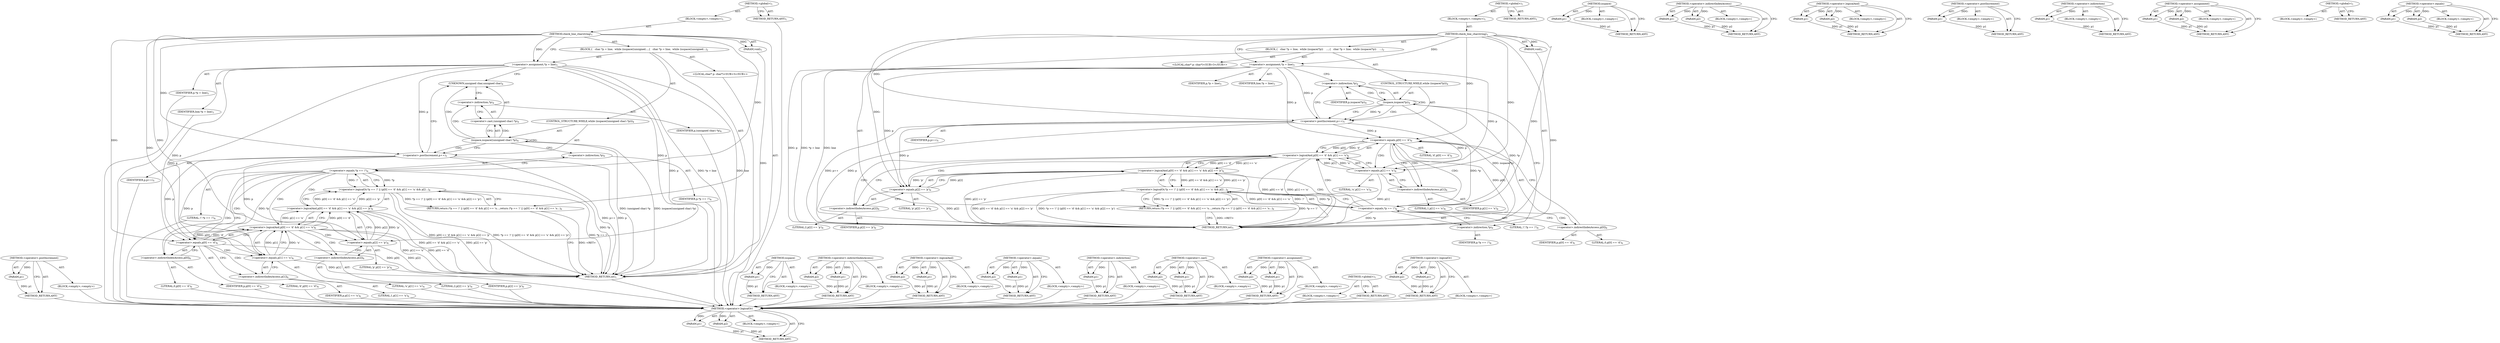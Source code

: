 digraph "&lt;operator&gt;.logicalOr" {
vulnerable_82 [label=<(METHOD,&lt;operator&gt;.logicalOr)>];
vulnerable_83 [label=<(PARAM,p1)>];
vulnerable_84 [label=<(PARAM,p2)>];
vulnerable_85 [label=<(BLOCK,&lt;empty&gt;,&lt;empty&gt;)>];
vulnerable_86 [label=<(METHOD_RETURN,ANY)>];
vulnerable_6 [label=<(METHOD,&lt;global&gt;)<SUB>1</SUB>>];
vulnerable_7 [label=<(BLOCK,&lt;empty&gt;,&lt;empty&gt;)<SUB>1</SUB>>];
vulnerable_8 [label=<(METHOD,check_line_charstring)<SUB>1</SUB>>];
vulnerable_9 [label=<(PARAM,void)<SUB>1</SUB>>];
vulnerable_10 [label=<(BLOCK,{
   char *p = line;
  while (isspace(*p))
    ...,{
   char *p = line;
  while (isspace(*p))
    ...)<SUB>2</SUB>>];
vulnerable_11 [label="<(LOCAL,char* p: char*)<SUB>3</SUB>>"];
vulnerable_12 [label=<(&lt;operator&gt;.assignment,*p = line)<SUB>3</SUB>>];
vulnerable_13 [label=<(IDENTIFIER,p,*p = line)<SUB>3</SUB>>];
vulnerable_14 [label=<(IDENTIFIER,line,*p = line)<SUB>3</SUB>>];
vulnerable_15 [label=<(CONTROL_STRUCTURE,WHILE,while (isspace(*p)))<SUB>4</SUB>>];
vulnerable_16 [label=<(isspace,isspace(*p))<SUB>4</SUB>>];
vulnerable_17 [label=<(&lt;operator&gt;.indirection,*p)<SUB>4</SUB>>];
vulnerable_18 [label=<(IDENTIFIER,p,isspace(*p))<SUB>4</SUB>>];
vulnerable_19 [label=<(&lt;operator&gt;.postIncrement,p++)<SUB>5</SUB>>];
vulnerable_20 [label=<(IDENTIFIER,p,p++)<SUB>5</SUB>>];
vulnerable_21 [label=<(RETURN,return (*p == '/' || (p[0] == 'd' &amp;&amp; p[1] == 'u...,return (*p == '/' || (p[0] == 'd' &amp;&amp; p[1] == 'u...)<SUB>6</SUB>>];
vulnerable_22 [label=<(&lt;operator&gt;.logicalOr,*p == '/' || (p[0] == 'd' &amp;&amp; p[1] == 'u' &amp;&amp; p[2...)<SUB>6</SUB>>];
vulnerable_23 [label=<(&lt;operator&gt;.equals,*p == '/')<SUB>6</SUB>>];
vulnerable_24 [label=<(&lt;operator&gt;.indirection,*p)<SUB>6</SUB>>];
vulnerable_25 [label=<(IDENTIFIER,p,*p == '/')<SUB>6</SUB>>];
vulnerable_26 [label=<(LITERAL,'/',*p == '/')<SUB>6</SUB>>];
vulnerable_27 [label=<(&lt;operator&gt;.logicalAnd,p[0] == 'd' &amp;&amp; p[1] == 'u' &amp;&amp; p[2] == 'p')<SUB>6</SUB>>];
vulnerable_28 [label=<(&lt;operator&gt;.logicalAnd,p[0] == 'd' &amp;&amp; p[1] == 'u')<SUB>6</SUB>>];
vulnerable_29 [label=<(&lt;operator&gt;.equals,p[0] == 'd')<SUB>6</SUB>>];
vulnerable_30 [label=<(&lt;operator&gt;.indirectIndexAccess,p[0])<SUB>6</SUB>>];
vulnerable_31 [label=<(IDENTIFIER,p,p[0] == 'd')<SUB>6</SUB>>];
vulnerable_32 [label=<(LITERAL,0,p[0] == 'd')<SUB>6</SUB>>];
vulnerable_33 [label=<(LITERAL,'d',p[0] == 'd')<SUB>6</SUB>>];
vulnerable_34 [label=<(&lt;operator&gt;.equals,p[1] == 'u')<SUB>6</SUB>>];
vulnerable_35 [label=<(&lt;operator&gt;.indirectIndexAccess,p[1])<SUB>6</SUB>>];
vulnerable_36 [label=<(IDENTIFIER,p,p[1] == 'u')<SUB>6</SUB>>];
vulnerable_37 [label=<(LITERAL,1,p[1] == 'u')<SUB>6</SUB>>];
vulnerable_38 [label=<(LITERAL,'u',p[1] == 'u')<SUB>6</SUB>>];
vulnerable_39 [label=<(&lt;operator&gt;.equals,p[2] == 'p')<SUB>6</SUB>>];
vulnerable_40 [label=<(&lt;operator&gt;.indirectIndexAccess,p[2])<SUB>6</SUB>>];
vulnerable_41 [label=<(IDENTIFIER,p,p[2] == 'p')<SUB>6</SUB>>];
vulnerable_42 [label=<(LITERAL,2,p[2] == 'p')<SUB>6</SUB>>];
vulnerable_43 [label=<(LITERAL,'p',p[2] == 'p')<SUB>6</SUB>>];
vulnerable_44 [label=<(METHOD_RETURN,int)<SUB>1</SUB>>];
vulnerable_46 [label=<(METHOD_RETURN,ANY)<SUB>1</SUB>>];
vulnerable_70 [label=<(METHOD,isspace)>];
vulnerable_71 [label=<(PARAM,p1)>];
vulnerable_72 [label=<(BLOCK,&lt;empty&gt;,&lt;empty&gt;)>];
vulnerable_73 [label=<(METHOD_RETURN,ANY)>];
vulnerable_97 [label=<(METHOD,&lt;operator&gt;.indirectIndexAccess)>];
vulnerable_98 [label=<(PARAM,p1)>];
vulnerable_99 [label=<(PARAM,p2)>];
vulnerable_100 [label=<(BLOCK,&lt;empty&gt;,&lt;empty&gt;)>];
vulnerable_101 [label=<(METHOD_RETURN,ANY)>];
vulnerable_92 [label=<(METHOD,&lt;operator&gt;.logicalAnd)>];
vulnerable_93 [label=<(PARAM,p1)>];
vulnerable_94 [label=<(PARAM,p2)>];
vulnerable_95 [label=<(BLOCK,&lt;empty&gt;,&lt;empty&gt;)>];
vulnerable_96 [label=<(METHOD_RETURN,ANY)>];
vulnerable_78 [label=<(METHOD,&lt;operator&gt;.postIncrement)>];
vulnerable_79 [label=<(PARAM,p1)>];
vulnerable_80 [label=<(BLOCK,&lt;empty&gt;,&lt;empty&gt;)>];
vulnerable_81 [label=<(METHOD_RETURN,ANY)>];
vulnerable_74 [label=<(METHOD,&lt;operator&gt;.indirection)>];
vulnerable_75 [label=<(PARAM,p1)>];
vulnerable_76 [label=<(BLOCK,&lt;empty&gt;,&lt;empty&gt;)>];
vulnerable_77 [label=<(METHOD_RETURN,ANY)>];
vulnerable_65 [label=<(METHOD,&lt;operator&gt;.assignment)>];
vulnerable_66 [label=<(PARAM,p1)>];
vulnerable_67 [label=<(PARAM,p2)>];
vulnerable_68 [label=<(BLOCK,&lt;empty&gt;,&lt;empty&gt;)>];
vulnerable_69 [label=<(METHOD_RETURN,ANY)>];
vulnerable_59 [label=<(METHOD,&lt;global&gt;)<SUB>1</SUB>>];
vulnerable_60 [label=<(BLOCK,&lt;empty&gt;,&lt;empty&gt;)>];
vulnerable_61 [label=<(METHOD_RETURN,ANY)>];
vulnerable_87 [label=<(METHOD,&lt;operator&gt;.equals)>];
vulnerable_88 [label=<(PARAM,p1)>];
vulnerable_89 [label=<(PARAM,p2)>];
vulnerable_90 [label=<(BLOCK,&lt;empty&gt;,&lt;empty&gt;)>];
vulnerable_91 [label=<(METHOD_RETURN,ANY)>];
fixed_85 [label=<(METHOD,&lt;operator&gt;.postIncrement)>];
fixed_86 [label=<(PARAM,p1)>];
fixed_87 [label=<(BLOCK,&lt;empty&gt;,&lt;empty&gt;)>];
fixed_88 [label=<(METHOD_RETURN,ANY)>];
fixed_6 [label=<(METHOD,&lt;global&gt;)<SUB>1</SUB>>];
fixed_7 [label=<(BLOCK,&lt;empty&gt;,&lt;empty&gt;)<SUB>1</SUB>>];
fixed_8 [label=<(METHOD,check_line_charstring)<SUB>1</SUB>>];
fixed_9 [label=<(PARAM,void)<SUB>1</SUB>>];
fixed_10 [label=<(BLOCK,{
   char *p = line;
  while (isspace((unsigned...,{
   char *p = line;
  while (isspace((unsigned...)<SUB>2</SUB>>];
fixed_11 [label="<(LOCAL,char* p: char*)<SUB>3</SUB>>"];
fixed_12 [label=<(&lt;operator&gt;.assignment,*p = line)<SUB>3</SUB>>];
fixed_13 [label=<(IDENTIFIER,p,*p = line)<SUB>3</SUB>>];
fixed_14 [label=<(IDENTIFIER,line,*p = line)<SUB>3</SUB>>];
fixed_15 [label=<(CONTROL_STRUCTURE,WHILE,while (isspace((unsigned char) *p)))<SUB>4</SUB>>];
fixed_16 [label=<(isspace,isspace((unsigned char) *p))<SUB>4</SUB>>];
fixed_17 [label=<(&lt;operator&gt;.cast,(unsigned char) *p)<SUB>4</SUB>>];
fixed_18 [label=<(UNKNOWN,unsigned char,unsigned char)<SUB>4</SUB>>];
fixed_19 [label=<(&lt;operator&gt;.indirection,*p)<SUB>4</SUB>>];
fixed_20 [label=<(IDENTIFIER,p,(unsigned char) *p)<SUB>4</SUB>>];
fixed_21 [label=<(&lt;operator&gt;.postIncrement,p++)<SUB>5</SUB>>];
fixed_22 [label=<(IDENTIFIER,p,p++)<SUB>5</SUB>>];
fixed_23 [label=<(RETURN,return (*p == '/' || (p[0] == 'd' &amp;&amp; p[1] == 'u...,return (*p == '/' || (p[0] == 'd' &amp;&amp; p[1] == 'u...)<SUB>6</SUB>>];
fixed_24 [label=<(&lt;operator&gt;.logicalOr,*p == '/' || (p[0] == 'd' &amp;&amp; p[1] == 'u' &amp;&amp; p[2...)<SUB>6</SUB>>];
fixed_25 [label=<(&lt;operator&gt;.equals,*p == '/')<SUB>6</SUB>>];
fixed_26 [label=<(&lt;operator&gt;.indirection,*p)<SUB>6</SUB>>];
fixed_27 [label=<(IDENTIFIER,p,*p == '/')<SUB>6</SUB>>];
fixed_28 [label=<(LITERAL,'/',*p == '/')<SUB>6</SUB>>];
fixed_29 [label=<(&lt;operator&gt;.logicalAnd,p[0] == 'd' &amp;&amp; p[1] == 'u' &amp;&amp; p[2] == 'p')<SUB>6</SUB>>];
fixed_30 [label=<(&lt;operator&gt;.logicalAnd,p[0] == 'd' &amp;&amp; p[1] == 'u')<SUB>6</SUB>>];
fixed_31 [label=<(&lt;operator&gt;.equals,p[0] == 'd')<SUB>6</SUB>>];
fixed_32 [label=<(&lt;operator&gt;.indirectIndexAccess,p[0])<SUB>6</SUB>>];
fixed_33 [label=<(IDENTIFIER,p,p[0] == 'd')<SUB>6</SUB>>];
fixed_34 [label=<(LITERAL,0,p[0] == 'd')<SUB>6</SUB>>];
fixed_35 [label=<(LITERAL,'d',p[0] == 'd')<SUB>6</SUB>>];
fixed_36 [label=<(&lt;operator&gt;.equals,p[1] == 'u')<SUB>6</SUB>>];
fixed_37 [label=<(&lt;operator&gt;.indirectIndexAccess,p[1])<SUB>6</SUB>>];
fixed_38 [label=<(IDENTIFIER,p,p[1] == 'u')<SUB>6</SUB>>];
fixed_39 [label=<(LITERAL,1,p[1] == 'u')<SUB>6</SUB>>];
fixed_40 [label=<(LITERAL,'u',p[1] == 'u')<SUB>6</SUB>>];
fixed_41 [label=<(&lt;operator&gt;.equals,p[2] == 'p')<SUB>6</SUB>>];
fixed_42 [label=<(&lt;operator&gt;.indirectIndexAccess,p[2])<SUB>6</SUB>>];
fixed_43 [label=<(IDENTIFIER,p,p[2] == 'p')<SUB>6</SUB>>];
fixed_44 [label=<(LITERAL,2,p[2] == 'p')<SUB>6</SUB>>];
fixed_45 [label=<(LITERAL,'p',p[2] == 'p')<SUB>6</SUB>>];
fixed_46 [label=<(METHOD_RETURN,int)<SUB>1</SUB>>];
fixed_48 [label=<(METHOD_RETURN,ANY)<SUB>1</SUB>>];
fixed_72 [label=<(METHOD,isspace)>];
fixed_73 [label=<(PARAM,p1)>];
fixed_74 [label=<(BLOCK,&lt;empty&gt;,&lt;empty&gt;)>];
fixed_75 [label=<(METHOD_RETURN,ANY)>];
fixed_104 [label=<(METHOD,&lt;operator&gt;.indirectIndexAccess)>];
fixed_105 [label=<(PARAM,p1)>];
fixed_106 [label=<(PARAM,p2)>];
fixed_107 [label=<(BLOCK,&lt;empty&gt;,&lt;empty&gt;)>];
fixed_108 [label=<(METHOD_RETURN,ANY)>];
fixed_99 [label=<(METHOD,&lt;operator&gt;.logicalAnd)>];
fixed_100 [label=<(PARAM,p1)>];
fixed_101 [label=<(PARAM,p2)>];
fixed_102 [label=<(BLOCK,&lt;empty&gt;,&lt;empty&gt;)>];
fixed_103 [label=<(METHOD_RETURN,ANY)>];
fixed_94 [label=<(METHOD,&lt;operator&gt;.equals)>];
fixed_95 [label=<(PARAM,p1)>];
fixed_96 [label=<(PARAM,p2)>];
fixed_97 [label=<(BLOCK,&lt;empty&gt;,&lt;empty&gt;)>];
fixed_98 [label=<(METHOD_RETURN,ANY)>];
fixed_81 [label=<(METHOD,&lt;operator&gt;.indirection)>];
fixed_82 [label=<(PARAM,p1)>];
fixed_83 [label=<(BLOCK,&lt;empty&gt;,&lt;empty&gt;)>];
fixed_84 [label=<(METHOD_RETURN,ANY)>];
fixed_76 [label=<(METHOD,&lt;operator&gt;.cast)>];
fixed_77 [label=<(PARAM,p1)>];
fixed_78 [label=<(PARAM,p2)>];
fixed_79 [label=<(BLOCK,&lt;empty&gt;,&lt;empty&gt;)>];
fixed_80 [label=<(METHOD_RETURN,ANY)>];
fixed_67 [label=<(METHOD,&lt;operator&gt;.assignment)>];
fixed_68 [label=<(PARAM,p1)>];
fixed_69 [label=<(PARAM,p2)>];
fixed_70 [label=<(BLOCK,&lt;empty&gt;,&lt;empty&gt;)>];
fixed_71 [label=<(METHOD_RETURN,ANY)>];
fixed_61 [label=<(METHOD,&lt;global&gt;)<SUB>1</SUB>>];
fixed_62 [label=<(BLOCK,&lt;empty&gt;,&lt;empty&gt;)>];
fixed_63 [label=<(METHOD_RETURN,ANY)>];
fixed_89 [label=<(METHOD,&lt;operator&gt;.logicalOr)>];
fixed_90 [label=<(PARAM,p1)>];
fixed_91 [label=<(PARAM,p2)>];
fixed_92 [label=<(BLOCK,&lt;empty&gt;,&lt;empty&gt;)>];
fixed_93 [label=<(METHOD_RETURN,ANY)>];
vulnerable_82 -> vulnerable_83  [key=0, label="AST: "];
vulnerable_82 -> vulnerable_83  [key=1, label="DDG: "];
vulnerable_82 -> vulnerable_85  [key=0, label="AST: "];
vulnerable_82 -> vulnerable_84  [key=0, label="AST: "];
vulnerable_82 -> vulnerable_84  [key=1, label="DDG: "];
vulnerable_82 -> vulnerable_86  [key=0, label="AST: "];
vulnerable_82 -> vulnerable_86  [key=1, label="CFG: "];
vulnerable_83 -> vulnerable_86  [key=0, label="DDG: p1"];
vulnerable_84 -> vulnerable_86  [key=0, label="DDG: p2"];
vulnerable_6 -> vulnerable_7  [key=0, label="AST: "];
vulnerable_6 -> vulnerable_46  [key=0, label="AST: "];
vulnerable_6 -> vulnerable_46  [key=1, label="CFG: "];
vulnerable_7 -> vulnerable_8  [key=0, label="AST: "];
vulnerable_8 -> vulnerable_9  [key=0, label="AST: "];
vulnerable_8 -> vulnerable_9  [key=1, label="DDG: "];
vulnerable_8 -> vulnerable_10  [key=0, label="AST: "];
vulnerable_8 -> vulnerable_44  [key=0, label="AST: "];
vulnerable_8 -> vulnerable_12  [key=0, label="CFG: "];
vulnerable_8 -> vulnerable_12  [key=1, label="DDG: "];
vulnerable_8 -> vulnerable_19  [key=0, label="DDG: "];
vulnerable_8 -> vulnerable_23  [key=0, label="DDG: "];
vulnerable_8 -> vulnerable_39  [key=0, label="DDG: "];
vulnerable_8 -> vulnerable_29  [key=0, label="DDG: "];
vulnerable_8 -> vulnerable_34  [key=0, label="DDG: "];
vulnerable_9 -> vulnerable_44  [key=0, label="DDG: "];
vulnerable_10 -> vulnerable_11  [key=0, label="AST: "];
vulnerable_10 -> vulnerable_12  [key=0, label="AST: "];
vulnerable_10 -> vulnerable_15  [key=0, label="AST: "];
vulnerable_10 -> vulnerable_21  [key=0, label="AST: "];
vulnerable_12 -> vulnerable_13  [key=0, label="AST: "];
vulnerable_12 -> vulnerable_14  [key=0, label="AST: "];
vulnerable_12 -> vulnerable_17  [key=0, label="CFG: "];
vulnerable_12 -> vulnerable_44  [key=0, label="DDG: p"];
vulnerable_12 -> vulnerable_44  [key=1, label="DDG: *p = line"];
vulnerable_12 -> vulnerable_44  [key=2, label="DDG: line"];
vulnerable_12 -> vulnerable_19  [key=0, label="DDG: p"];
vulnerable_12 -> vulnerable_39  [key=0, label="DDG: p"];
vulnerable_12 -> vulnerable_29  [key=0, label="DDG: p"];
vulnerable_12 -> vulnerable_34  [key=0, label="DDG: p"];
vulnerable_15 -> vulnerable_16  [key=0, label="AST: "];
vulnerable_15 -> vulnerable_19  [key=0, label="AST: "];
vulnerable_16 -> vulnerable_17  [key=0, label="AST: "];
vulnerable_16 -> vulnerable_17  [key=1, label="CDG: "];
vulnerable_16 -> vulnerable_19  [key=0, label="CFG: "];
vulnerable_16 -> vulnerable_19  [key=1, label="DDG: *p"];
vulnerable_16 -> vulnerable_19  [key=2, label="CDG: "];
vulnerable_16 -> vulnerable_24  [key=0, label="CFG: "];
vulnerable_16 -> vulnerable_44  [key=0, label="DDG: isspace(*p)"];
vulnerable_16 -> vulnerable_23  [key=0, label="DDG: *p"];
vulnerable_16 -> vulnerable_16  [key=0, label="CDG: "];
vulnerable_17 -> vulnerable_18  [key=0, label="AST: "];
vulnerable_17 -> vulnerable_16  [key=0, label="CFG: "];
vulnerable_19 -> vulnerable_20  [key=0, label="AST: "];
vulnerable_19 -> vulnerable_17  [key=0, label="CFG: "];
vulnerable_19 -> vulnerable_44  [key=0, label="DDG: p"];
vulnerable_19 -> vulnerable_44  [key=1, label="DDG: p++"];
vulnerable_19 -> vulnerable_39  [key=0, label="DDG: p"];
vulnerable_19 -> vulnerable_29  [key=0, label="DDG: p"];
vulnerable_19 -> vulnerable_34  [key=0, label="DDG: p"];
vulnerable_21 -> vulnerable_22  [key=0, label="AST: "];
vulnerable_21 -> vulnerable_44  [key=0, label="CFG: "];
vulnerable_21 -> vulnerable_44  [key=1, label="DDG: &lt;RET&gt;"];
vulnerable_22 -> vulnerable_23  [key=0, label="AST: "];
vulnerable_22 -> vulnerable_27  [key=0, label="AST: "];
vulnerable_22 -> vulnerable_21  [key=0, label="CFG: "];
vulnerable_22 -> vulnerable_21  [key=1, label="DDG: *p == '/' || (p[0] == 'd' &amp;&amp; p[1] == 'u' &amp;&amp; p[2] == 'p')"];
vulnerable_22 -> vulnerable_44  [key=0, label="DDG: *p == '/'"];
vulnerable_22 -> vulnerable_44  [key=1, label="DDG: p[0] == 'd' &amp;&amp; p[1] == 'u' &amp;&amp; p[2] == 'p'"];
vulnerable_22 -> vulnerable_44  [key=2, label="DDG: *p == '/' || (p[0] == 'd' &amp;&amp; p[1] == 'u' &amp;&amp; p[2] == 'p')"];
vulnerable_23 -> vulnerable_24  [key=0, label="AST: "];
vulnerable_23 -> vulnerable_26  [key=0, label="AST: "];
vulnerable_23 -> vulnerable_22  [key=0, label="CFG: "];
vulnerable_23 -> vulnerable_22  [key=1, label="DDG: *p"];
vulnerable_23 -> vulnerable_22  [key=2, label="DDG: '/'"];
vulnerable_23 -> vulnerable_30  [key=0, label="CFG: "];
vulnerable_23 -> vulnerable_30  [key=1, label="CDG: "];
vulnerable_23 -> vulnerable_44  [key=0, label="DDG: *p"];
vulnerable_23 -> vulnerable_29  [key=0, label="DDG: *p"];
vulnerable_23 -> vulnerable_29  [key=1, label="CDG: "];
vulnerable_23 -> vulnerable_28  [key=0, label="CDG: "];
vulnerable_23 -> vulnerable_27  [key=0, label="CDG: "];
vulnerable_24 -> vulnerable_25  [key=0, label="AST: "];
vulnerable_24 -> vulnerable_23  [key=0, label="CFG: "];
vulnerable_27 -> vulnerable_28  [key=0, label="AST: "];
vulnerable_27 -> vulnerable_39  [key=0, label="AST: "];
vulnerable_27 -> vulnerable_22  [key=0, label="CFG: "];
vulnerable_27 -> vulnerable_22  [key=1, label="DDG: p[0] == 'd' &amp;&amp; p[1] == 'u'"];
vulnerable_27 -> vulnerable_22  [key=2, label="DDG: p[2] == 'p'"];
vulnerable_27 -> vulnerable_44  [key=0, label="DDG: p[0] == 'd' &amp;&amp; p[1] == 'u'"];
vulnerable_27 -> vulnerable_44  [key=1, label="DDG: p[2] == 'p'"];
vulnerable_28 -> vulnerable_29  [key=0, label="AST: "];
vulnerable_28 -> vulnerable_34  [key=0, label="AST: "];
vulnerable_28 -> vulnerable_27  [key=0, label="CFG: "];
vulnerable_28 -> vulnerable_27  [key=1, label="DDG: p[0] == 'd'"];
vulnerable_28 -> vulnerable_27  [key=2, label="DDG: p[1] == 'u'"];
vulnerable_28 -> vulnerable_40  [key=0, label="CFG: "];
vulnerable_28 -> vulnerable_40  [key=1, label="CDG: "];
vulnerable_28 -> vulnerable_44  [key=0, label="DDG: p[0] == 'd'"];
vulnerable_28 -> vulnerable_44  [key=1, label="DDG: p[1] == 'u'"];
vulnerable_28 -> vulnerable_39  [key=0, label="CDG: "];
vulnerable_29 -> vulnerable_30  [key=0, label="AST: "];
vulnerable_29 -> vulnerable_33  [key=0, label="AST: "];
vulnerable_29 -> vulnerable_28  [key=0, label="CFG: "];
vulnerable_29 -> vulnerable_28  [key=1, label="DDG: p[0]"];
vulnerable_29 -> vulnerable_28  [key=2, label="DDG: 'd'"];
vulnerable_29 -> vulnerable_35  [key=0, label="CFG: "];
vulnerable_29 -> vulnerable_35  [key=1, label="CDG: "];
vulnerable_29 -> vulnerable_44  [key=0, label="DDG: p[0]"];
vulnerable_29 -> vulnerable_34  [key=0, label="CDG: "];
vulnerable_30 -> vulnerable_31  [key=0, label="AST: "];
vulnerable_30 -> vulnerable_32  [key=0, label="AST: "];
vulnerable_30 -> vulnerable_29  [key=0, label="CFG: "];
vulnerable_34 -> vulnerable_35  [key=0, label="AST: "];
vulnerable_34 -> vulnerable_38  [key=0, label="AST: "];
vulnerable_34 -> vulnerable_28  [key=0, label="CFG: "];
vulnerable_34 -> vulnerable_28  [key=1, label="DDG: p[1]"];
vulnerable_34 -> vulnerable_28  [key=2, label="DDG: 'u'"];
vulnerable_34 -> vulnerable_44  [key=0, label="DDG: p[1]"];
vulnerable_35 -> vulnerable_36  [key=0, label="AST: "];
vulnerable_35 -> vulnerable_37  [key=0, label="AST: "];
vulnerable_35 -> vulnerable_34  [key=0, label="CFG: "];
vulnerable_39 -> vulnerable_40  [key=0, label="AST: "];
vulnerable_39 -> vulnerable_43  [key=0, label="AST: "];
vulnerable_39 -> vulnerable_27  [key=0, label="CFG: "];
vulnerable_39 -> vulnerable_27  [key=1, label="DDG: p[2]"];
vulnerable_39 -> vulnerable_27  [key=2, label="DDG: 'p'"];
vulnerable_39 -> vulnerable_44  [key=0, label="DDG: p[2]"];
vulnerable_40 -> vulnerable_41  [key=0, label="AST: "];
vulnerable_40 -> vulnerable_42  [key=0, label="AST: "];
vulnerable_40 -> vulnerable_39  [key=0, label="CFG: "];
vulnerable_70 -> vulnerable_71  [key=0, label="AST: "];
vulnerable_70 -> vulnerable_71  [key=1, label="DDG: "];
vulnerable_70 -> vulnerable_72  [key=0, label="AST: "];
vulnerable_70 -> vulnerable_73  [key=0, label="AST: "];
vulnerable_70 -> vulnerable_73  [key=1, label="CFG: "];
vulnerable_71 -> vulnerable_73  [key=0, label="DDG: p1"];
vulnerable_97 -> vulnerable_98  [key=0, label="AST: "];
vulnerable_97 -> vulnerable_98  [key=1, label="DDG: "];
vulnerable_97 -> vulnerable_100  [key=0, label="AST: "];
vulnerable_97 -> vulnerable_99  [key=0, label="AST: "];
vulnerable_97 -> vulnerable_99  [key=1, label="DDG: "];
vulnerable_97 -> vulnerable_101  [key=0, label="AST: "];
vulnerable_97 -> vulnerable_101  [key=1, label="CFG: "];
vulnerable_98 -> vulnerable_101  [key=0, label="DDG: p1"];
vulnerable_99 -> vulnerable_101  [key=0, label="DDG: p2"];
vulnerable_92 -> vulnerable_93  [key=0, label="AST: "];
vulnerable_92 -> vulnerable_93  [key=1, label="DDG: "];
vulnerable_92 -> vulnerable_95  [key=0, label="AST: "];
vulnerable_92 -> vulnerable_94  [key=0, label="AST: "];
vulnerable_92 -> vulnerable_94  [key=1, label="DDG: "];
vulnerable_92 -> vulnerable_96  [key=0, label="AST: "];
vulnerable_92 -> vulnerable_96  [key=1, label="CFG: "];
vulnerable_93 -> vulnerable_96  [key=0, label="DDG: p1"];
vulnerable_94 -> vulnerable_96  [key=0, label="DDG: p2"];
vulnerable_78 -> vulnerable_79  [key=0, label="AST: "];
vulnerable_78 -> vulnerable_79  [key=1, label="DDG: "];
vulnerable_78 -> vulnerable_80  [key=0, label="AST: "];
vulnerable_78 -> vulnerable_81  [key=0, label="AST: "];
vulnerable_78 -> vulnerable_81  [key=1, label="CFG: "];
vulnerable_79 -> vulnerable_81  [key=0, label="DDG: p1"];
vulnerable_74 -> vulnerable_75  [key=0, label="AST: "];
vulnerable_74 -> vulnerable_75  [key=1, label="DDG: "];
vulnerable_74 -> vulnerable_76  [key=0, label="AST: "];
vulnerable_74 -> vulnerable_77  [key=0, label="AST: "];
vulnerable_74 -> vulnerable_77  [key=1, label="CFG: "];
vulnerable_75 -> vulnerable_77  [key=0, label="DDG: p1"];
vulnerable_65 -> vulnerable_66  [key=0, label="AST: "];
vulnerable_65 -> vulnerable_66  [key=1, label="DDG: "];
vulnerable_65 -> vulnerable_68  [key=0, label="AST: "];
vulnerable_65 -> vulnerable_67  [key=0, label="AST: "];
vulnerable_65 -> vulnerable_67  [key=1, label="DDG: "];
vulnerable_65 -> vulnerable_69  [key=0, label="AST: "];
vulnerable_65 -> vulnerable_69  [key=1, label="CFG: "];
vulnerable_66 -> vulnerable_69  [key=0, label="DDG: p1"];
vulnerable_67 -> vulnerable_69  [key=0, label="DDG: p2"];
vulnerable_59 -> vulnerable_60  [key=0, label="AST: "];
vulnerable_59 -> vulnerable_61  [key=0, label="AST: "];
vulnerable_59 -> vulnerable_61  [key=1, label="CFG: "];
vulnerable_87 -> vulnerable_88  [key=0, label="AST: "];
vulnerable_87 -> vulnerable_88  [key=1, label="DDG: "];
vulnerable_87 -> vulnerable_90  [key=0, label="AST: "];
vulnerable_87 -> vulnerable_89  [key=0, label="AST: "];
vulnerable_87 -> vulnerable_89  [key=1, label="DDG: "];
vulnerable_87 -> vulnerable_91  [key=0, label="AST: "];
vulnerable_87 -> vulnerable_91  [key=1, label="CFG: "];
vulnerable_88 -> vulnerable_91  [key=0, label="DDG: p1"];
vulnerable_89 -> vulnerable_91  [key=0, label="DDG: p2"];
fixed_85 -> fixed_86  [key=0, label="AST: "];
fixed_85 -> fixed_86  [key=1, label="DDG: "];
fixed_85 -> fixed_87  [key=0, label="AST: "];
fixed_85 -> fixed_88  [key=0, label="AST: "];
fixed_85 -> fixed_88  [key=1, label="CFG: "];
fixed_86 -> fixed_88  [key=0, label="DDG: p1"];
fixed_87 -> vulnerable_82  [key=0];
fixed_88 -> vulnerable_82  [key=0];
fixed_6 -> fixed_7  [key=0, label="AST: "];
fixed_6 -> fixed_48  [key=0, label="AST: "];
fixed_6 -> fixed_48  [key=1, label="CFG: "];
fixed_7 -> fixed_8  [key=0, label="AST: "];
fixed_8 -> fixed_9  [key=0, label="AST: "];
fixed_8 -> fixed_9  [key=1, label="DDG: "];
fixed_8 -> fixed_10  [key=0, label="AST: "];
fixed_8 -> fixed_46  [key=0, label="AST: "];
fixed_8 -> fixed_12  [key=0, label="CFG: "];
fixed_8 -> fixed_12  [key=1, label="DDG: "];
fixed_8 -> fixed_21  [key=0, label="DDG: "];
fixed_8 -> fixed_25  [key=0, label="DDG: "];
fixed_8 -> fixed_41  [key=0, label="DDG: "];
fixed_8 -> fixed_31  [key=0, label="DDG: "];
fixed_8 -> fixed_36  [key=0, label="DDG: "];
fixed_9 -> fixed_46  [key=0, label="DDG: "];
fixed_10 -> fixed_11  [key=0, label="AST: "];
fixed_10 -> fixed_12  [key=0, label="AST: "];
fixed_10 -> fixed_15  [key=0, label="AST: "];
fixed_10 -> fixed_23  [key=0, label="AST: "];
fixed_11 -> vulnerable_82  [key=0];
fixed_12 -> fixed_13  [key=0, label="AST: "];
fixed_12 -> fixed_14  [key=0, label="AST: "];
fixed_12 -> fixed_18  [key=0, label="CFG: "];
fixed_12 -> fixed_46  [key=0, label="DDG: p"];
fixed_12 -> fixed_46  [key=1, label="DDG: *p = line"];
fixed_12 -> fixed_46  [key=2, label="DDG: line"];
fixed_12 -> fixed_21  [key=0, label="DDG: p"];
fixed_12 -> fixed_41  [key=0, label="DDG: p"];
fixed_12 -> fixed_31  [key=0, label="DDG: p"];
fixed_12 -> fixed_36  [key=0, label="DDG: p"];
fixed_13 -> vulnerable_82  [key=0];
fixed_14 -> vulnerable_82  [key=0];
fixed_15 -> fixed_16  [key=0, label="AST: "];
fixed_15 -> fixed_21  [key=0, label="AST: "];
fixed_16 -> fixed_17  [key=0, label="AST: "];
fixed_16 -> fixed_17  [key=1, label="CDG: "];
fixed_16 -> fixed_21  [key=0, label="CFG: "];
fixed_16 -> fixed_21  [key=1, label="CDG: "];
fixed_16 -> fixed_26  [key=0, label="CFG: "];
fixed_16 -> fixed_46  [key=0, label="DDG: (unsigned char) *p"];
fixed_16 -> fixed_46  [key=1, label="DDG: isspace((unsigned char) *p)"];
fixed_16 -> fixed_16  [key=0, label="CDG: "];
fixed_16 -> fixed_19  [key=0, label="CDG: "];
fixed_16 -> fixed_18  [key=0, label="CDG: "];
fixed_17 -> fixed_18  [key=0, label="AST: "];
fixed_17 -> fixed_19  [key=0, label="AST: "];
fixed_17 -> fixed_16  [key=0, label="CFG: "];
fixed_18 -> fixed_19  [key=0, label="CFG: "];
fixed_19 -> fixed_20  [key=0, label="AST: "];
fixed_19 -> fixed_17  [key=0, label="CFG: "];
fixed_20 -> vulnerable_82  [key=0];
fixed_21 -> fixed_22  [key=0, label="AST: "];
fixed_21 -> fixed_18  [key=0, label="CFG: "];
fixed_21 -> fixed_46  [key=0, label="DDG: p"];
fixed_21 -> fixed_46  [key=1, label="DDG: p++"];
fixed_21 -> fixed_41  [key=0, label="DDG: p"];
fixed_21 -> fixed_31  [key=0, label="DDG: p"];
fixed_21 -> fixed_36  [key=0, label="DDG: p"];
fixed_22 -> vulnerable_82  [key=0];
fixed_23 -> fixed_24  [key=0, label="AST: "];
fixed_23 -> fixed_46  [key=0, label="CFG: "];
fixed_23 -> fixed_46  [key=1, label="DDG: &lt;RET&gt;"];
fixed_24 -> fixed_25  [key=0, label="AST: "];
fixed_24 -> fixed_29  [key=0, label="AST: "];
fixed_24 -> fixed_23  [key=0, label="CFG: "];
fixed_24 -> fixed_23  [key=1, label="DDG: *p == '/' || (p[0] == 'd' &amp;&amp; p[1] == 'u' &amp;&amp; p[2] == 'p')"];
fixed_24 -> fixed_46  [key=0, label="DDG: *p == '/'"];
fixed_24 -> fixed_46  [key=1, label="DDG: p[0] == 'd' &amp;&amp; p[1] == 'u' &amp;&amp; p[2] == 'p'"];
fixed_24 -> fixed_46  [key=2, label="DDG: *p == '/' || (p[0] == 'd' &amp;&amp; p[1] == 'u' &amp;&amp; p[2] == 'p')"];
fixed_25 -> fixed_26  [key=0, label="AST: "];
fixed_25 -> fixed_28  [key=0, label="AST: "];
fixed_25 -> fixed_24  [key=0, label="CFG: "];
fixed_25 -> fixed_24  [key=1, label="DDG: *p"];
fixed_25 -> fixed_24  [key=2, label="DDG: '/'"];
fixed_25 -> fixed_32  [key=0, label="CFG: "];
fixed_25 -> fixed_32  [key=1, label="CDG: "];
fixed_25 -> fixed_46  [key=0, label="DDG: *p"];
fixed_25 -> fixed_31  [key=0, label="DDG: *p"];
fixed_25 -> fixed_31  [key=1, label="CDG: "];
fixed_25 -> fixed_30  [key=0, label="CDG: "];
fixed_25 -> fixed_29  [key=0, label="CDG: "];
fixed_26 -> fixed_27  [key=0, label="AST: "];
fixed_26 -> fixed_25  [key=0, label="CFG: "];
fixed_27 -> vulnerable_82  [key=0];
fixed_28 -> vulnerable_82  [key=0];
fixed_29 -> fixed_30  [key=0, label="AST: "];
fixed_29 -> fixed_41  [key=0, label="AST: "];
fixed_29 -> fixed_24  [key=0, label="CFG: "];
fixed_29 -> fixed_24  [key=1, label="DDG: p[0] == 'd' &amp;&amp; p[1] == 'u'"];
fixed_29 -> fixed_24  [key=2, label="DDG: p[2] == 'p'"];
fixed_29 -> fixed_46  [key=0, label="DDG: p[0] == 'd' &amp;&amp; p[1] == 'u'"];
fixed_29 -> fixed_46  [key=1, label="DDG: p[2] == 'p'"];
fixed_30 -> fixed_31  [key=0, label="AST: "];
fixed_30 -> fixed_36  [key=0, label="AST: "];
fixed_30 -> fixed_29  [key=0, label="CFG: "];
fixed_30 -> fixed_29  [key=1, label="DDG: p[0] == 'd'"];
fixed_30 -> fixed_29  [key=2, label="DDG: p[1] == 'u'"];
fixed_30 -> fixed_42  [key=0, label="CFG: "];
fixed_30 -> fixed_42  [key=1, label="CDG: "];
fixed_30 -> fixed_46  [key=0, label="DDG: p[0] == 'd'"];
fixed_30 -> fixed_46  [key=1, label="DDG: p[1] == 'u'"];
fixed_30 -> fixed_41  [key=0, label="CDG: "];
fixed_31 -> fixed_32  [key=0, label="AST: "];
fixed_31 -> fixed_35  [key=0, label="AST: "];
fixed_31 -> fixed_30  [key=0, label="CFG: "];
fixed_31 -> fixed_30  [key=1, label="DDG: p[0]"];
fixed_31 -> fixed_30  [key=2, label="DDG: 'd'"];
fixed_31 -> fixed_37  [key=0, label="CFG: "];
fixed_31 -> fixed_37  [key=1, label="CDG: "];
fixed_31 -> fixed_46  [key=0, label="DDG: p[0]"];
fixed_31 -> fixed_36  [key=0, label="CDG: "];
fixed_32 -> fixed_33  [key=0, label="AST: "];
fixed_32 -> fixed_34  [key=0, label="AST: "];
fixed_32 -> fixed_31  [key=0, label="CFG: "];
fixed_33 -> vulnerable_82  [key=0];
fixed_34 -> vulnerable_82  [key=0];
fixed_35 -> vulnerable_82  [key=0];
fixed_36 -> fixed_37  [key=0, label="AST: "];
fixed_36 -> fixed_40  [key=0, label="AST: "];
fixed_36 -> fixed_30  [key=0, label="CFG: "];
fixed_36 -> fixed_30  [key=1, label="DDG: p[1]"];
fixed_36 -> fixed_30  [key=2, label="DDG: 'u'"];
fixed_36 -> fixed_46  [key=0, label="DDG: p[1]"];
fixed_37 -> fixed_38  [key=0, label="AST: "];
fixed_37 -> fixed_39  [key=0, label="AST: "];
fixed_37 -> fixed_36  [key=0, label="CFG: "];
fixed_38 -> vulnerable_82  [key=0];
fixed_39 -> vulnerable_82  [key=0];
fixed_40 -> vulnerable_82  [key=0];
fixed_41 -> fixed_42  [key=0, label="AST: "];
fixed_41 -> fixed_45  [key=0, label="AST: "];
fixed_41 -> fixed_29  [key=0, label="CFG: "];
fixed_41 -> fixed_29  [key=1, label="DDG: p[2]"];
fixed_41 -> fixed_29  [key=2, label="DDG: 'p'"];
fixed_41 -> fixed_46  [key=0, label="DDG: p[2]"];
fixed_42 -> fixed_43  [key=0, label="AST: "];
fixed_42 -> fixed_44  [key=0, label="AST: "];
fixed_42 -> fixed_41  [key=0, label="CFG: "];
fixed_43 -> vulnerable_82  [key=0];
fixed_44 -> vulnerable_82  [key=0];
fixed_45 -> vulnerable_82  [key=0];
fixed_46 -> vulnerable_82  [key=0];
fixed_48 -> vulnerable_82  [key=0];
fixed_72 -> fixed_73  [key=0, label="AST: "];
fixed_72 -> fixed_73  [key=1, label="DDG: "];
fixed_72 -> fixed_74  [key=0, label="AST: "];
fixed_72 -> fixed_75  [key=0, label="AST: "];
fixed_72 -> fixed_75  [key=1, label="CFG: "];
fixed_73 -> fixed_75  [key=0, label="DDG: p1"];
fixed_74 -> vulnerable_82  [key=0];
fixed_75 -> vulnerable_82  [key=0];
fixed_104 -> fixed_105  [key=0, label="AST: "];
fixed_104 -> fixed_105  [key=1, label="DDG: "];
fixed_104 -> fixed_107  [key=0, label="AST: "];
fixed_104 -> fixed_106  [key=0, label="AST: "];
fixed_104 -> fixed_106  [key=1, label="DDG: "];
fixed_104 -> fixed_108  [key=0, label="AST: "];
fixed_104 -> fixed_108  [key=1, label="CFG: "];
fixed_105 -> fixed_108  [key=0, label="DDG: p1"];
fixed_106 -> fixed_108  [key=0, label="DDG: p2"];
fixed_107 -> vulnerable_82  [key=0];
fixed_108 -> vulnerable_82  [key=0];
fixed_99 -> fixed_100  [key=0, label="AST: "];
fixed_99 -> fixed_100  [key=1, label="DDG: "];
fixed_99 -> fixed_102  [key=0, label="AST: "];
fixed_99 -> fixed_101  [key=0, label="AST: "];
fixed_99 -> fixed_101  [key=1, label="DDG: "];
fixed_99 -> fixed_103  [key=0, label="AST: "];
fixed_99 -> fixed_103  [key=1, label="CFG: "];
fixed_100 -> fixed_103  [key=0, label="DDG: p1"];
fixed_101 -> fixed_103  [key=0, label="DDG: p2"];
fixed_102 -> vulnerable_82  [key=0];
fixed_103 -> vulnerable_82  [key=0];
fixed_94 -> fixed_95  [key=0, label="AST: "];
fixed_94 -> fixed_95  [key=1, label="DDG: "];
fixed_94 -> fixed_97  [key=0, label="AST: "];
fixed_94 -> fixed_96  [key=0, label="AST: "];
fixed_94 -> fixed_96  [key=1, label="DDG: "];
fixed_94 -> fixed_98  [key=0, label="AST: "];
fixed_94 -> fixed_98  [key=1, label="CFG: "];
fixed_95 -> fixed_98  [key=0, label="DDG: p1"];
fixed_96 -> fixed_98  [key=0, label="DDG: p2"];
fixed_97 -> vulnerable_82  [key=0];
fixed_98 -> vulnerable_82  [key=0];
fixed_81 -> fixed_82  [key=0, label="AST: "];
fixed_81 -> fixed_82  [key=1, label="DDG: "];
fixed_81 -> fixed_83  [key=0, label="AST: "];
fixed_81 -> fixed_84  [key=0, label="AST: "];
fixed_81 -> fixed_84  [key=1, label="CFG: "];
fixed_82 -> fixed_84  [key=0, label="DDG: p1"];
fixed_83 -> vulnerable_82  [key=0];
fixed_84 -> vulnerable_82  [key=0];
fixed_76 -> fixed_77  [key=0, label="AST: "];
fixed_76 -> fixed_77  [key=1, label="DDG: "];
fixed_76 -> fixed_79  [key=0, label="AST: "];
fixed_76 -> fixed_78  [key=0, label="AST: "];
fixed_76 -> fixed_78  [key=1, label="DDG: "];
fixed_76 -> fixed_80  [key=0, label="AST: "];
fixed_76 -> fixed_80  [key=1, label="CFG: "];
fixed_77 -> fixed_80  [key=0, label="DDG: p1"];
fixed_78 -> fixed_80  [key=0, label="DDG: p2"];
fixed_79 -> vulnerable_82  [key=0];
fixed_80 -> vulnerable_82  [key=0];
fixed_67 -> fixed_68  [key=0, label="AST: "];
fixed_67 -> fixed_68  [key=1, label="DDG: "];
fixed_67 -> fixed_70  [key=0, label="AST: "];
fixed_67 -> fixed_69  [key=0, label="AST: "];
fixed_67 -> fixed_69  [key=1, label="DDG: "];
fixed_67 -> fixed_71  [key=0, label="AST: "];
fixed_67 -> fixed_71  [key=1, label="CFG: "];
fixed_68 -> fixed_71  [key=0, label="DDG: p1"];
fixed_69 -> fixed_71  [key=0, label="DDG: p2"];
fixed_70 -> vulnerable_82  [key=0];
fixed_71 -> vulnerable_82  [key=0];
fixed_61 -> fixed_62  [key=0, label="AST: "];
fixed_61 -> fixed_63  [key=0, label="AST: "];
fixed_61 -> fixed_63  [key=1, label="CFG: "];
fixed_62 -> vulnerable_82  [key=0];
fixed_63 -> vulnerable_82  [key=0];
fixed_89 -> fixed_90  [key=0, label="AST: "];
fixed_89 -> fixed_90  [key=1, label="DDG: "];
fixed_89 -> fixed_92  [key=0, label="AST: "];
fixed_89 -> fixed_91  [key=0, label="AST: "];
fixed_89 -> fixed_91  [key=1, label="DDG: "];
fixed_89 -> fixed_93  [key=0, label="AST: "];
fixed_89 -> fixed_93  [key=1, label="CFG: "];
fixed_90 -> fixed_93  [key=0, label="DDG: p1"];
fixed_91 -> fixed_93  [key=0, label="DDG: p2"];
fixed_92 -> vulnerable_82  [key=0];
fixed_93 -> vulnerable_82  [key=0];
}
